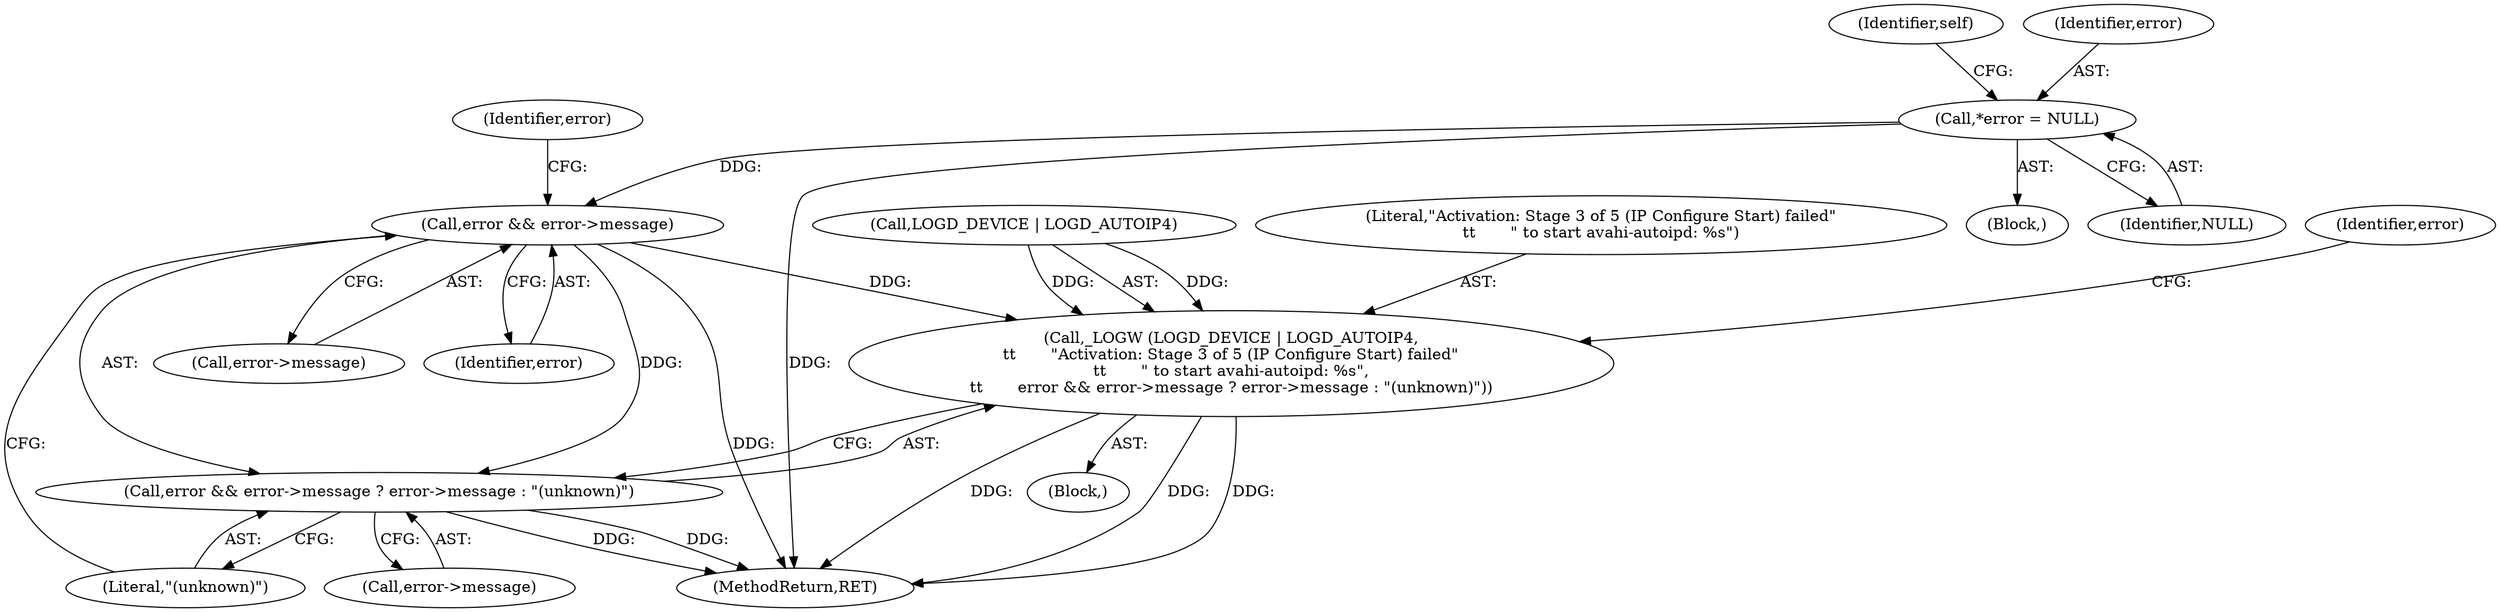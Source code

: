digraph "0_NetworkManager_d5fc88e573fa58b93034b04d35a2454f5d28cad9@pointer" {
"1004321" [label="(Call,*error = NULL)"];
"1004425" [label="(Call,error && error->message)"];
"1004419" [label="(Call,_LOGW (LOGD_DEVICE | LOGD_AUTOIP4,\n\t\t       \"Activation: Stage 3 of 5 (IP Configure Start) failed\"\n\t\t       \" to start avahi-autoipd: %s\",\n\t\t       error && error->message ? error->message : \"(unknown)\"))"];
"1004424" [label="(Call,error && error->message ? error->message : \"(unknown)\")"];
"1004427" [label="(Call,error->message)"];
"1004431" [label="(Identifier,error)"];
"1004433" [label="(Literal,\"(unknown)\")"];
"1004430" [label="(Call,error->message)"];
"1004325" [label="(Identifier,self)"];
"1004419" [label="(Call,_LOGW (LOGD_DEVICE | LOGD_AUTOIP4,\n\t\t       \"Activation: Stage 3 of 5 (IP Configure Start) failed\"\n\t\t       \" to start avahi-autoipd: %s\",\n\t\t       error && error->message ? error->message : \"(unknown)\"))"];
"1004418" [label="(Block,)"];
"1004321" [label="(Call,*error = NULL)"];
"1004307" [label="(Block,)"];
"1007368" [label="(MethodReturn,RET)"];
"1004424" [label="(Call,error && error->message ? error->message : \"(unknown)\")"];
"1004426" [label="(Identifier,error)"];
"1004425" [label="(Call,error && error->message)"];
"1004423" [label="(Literal,\"Activation: Stage 3 of 5 (IP Configure Start) failed\"\n\t\t       \" to start avahi-autoipd: %s\")"];
"1004436" [label="(Identifier,error)"];
"1004322" [label="(Identifier,error)"];
"1004420" [label="(Call,LOGD_DEVICE | LOGD_AUTOIP4)"];
"1004323" [label="(Identifier,NULL)"];
"1004321" -> "1004307"  [label="AST: "];
"1004321" -> "1004323"  [label="CFG: "];
"1004322" -> "1004321"  [label="AST: "];
"1004323" -> "1004321"  [label="AST: "];
"1004325" -> "1004321"  [label="CFG: "];
"1004321" -> "1007368"  [label="DDG: "];
"1004321" -> "1004425"  [label="DDG: "];
"1004425" -> "1004424"  [label="AST: "];
"1004425" -> "1004426"  [label="CFG: "];
"1004425" -> "1004427"  [label="CFG: "];
"1004426" -> "1004425"  [label="AST: "];
"1004427" -> "1004425"  [label="AST: "];
"1004431" -> "1004425"  [label="CFG: "];
"1004433" -> "1004425"  [label="CFG: "];
"1004425" -> "1007368"  [label="DDG: "];
"1004425" -> "1004419"  [label="DDG: "];
"1004425" -> "1004424"  [label="DDG: "];
"1004419" -> "1004418"  [label="AST: "];
"1004419" -> "1004424"  [label="CFG: "];
"1004420" -> "1004419"  [label="AST: "];
"1004423" -> "1004419"  [label="AST: "];
"1004424" -> "1004419"  [label="AST: "];
"1004436" -> "1004419"  [label="CFG: "];
"1004419" -> "1007368"  [label="DDG: "];
"1004419" -> "1007368"  [label="DDG: "];
"1004419" -> "1007368"  [label="DDG: "];
"1004420" -> "1004419"  [label="DDG: "];
"1004420" -> "1004419"  [label="DDG: "];
"1004424" -> "1004430"  [label="CFG: "];
"1004424" -> "1004433"  [label="CFG: "];
"1004430" -> "1004424"  [label="AST: "];
"1004433" -> "1004424"  [label="AST: "];
"1004424" -> "1007368"  [label="DDG: "];
"1004424" -> "1007368"  [label="DDG: "];
}
